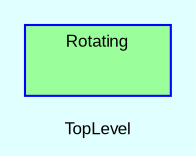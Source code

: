 digraph TopLevel {
    label = "TopLevel"
    compound = true
    fontname = Arial
    fontsize = 8
    bgcolor = lightcyan1
    node [
        color = black,
        fontname = Arial,
        fontsize = 8
    ]

    subgraph cluster_Rotating {
        label = "Rotating"
        fillcolor = palegreen1
        URL = "classes/Rotating.html"
        color = blue
        fontname = Arial
        style = filled
        Rotating [
            shape = plaintext,
            height = 0.01,
            width = 0.75,
            label = ""
        ]

    }

}

